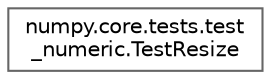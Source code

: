 digraph "Graphical Class Hierarchy"
{
 // LATEX_PDF_SIZE
  bgcolor="transparent";
  edge [fontname=Helvetica,fontsize=10,labelfontname=Helvetica,labelfontsize=10];
  node [fontname=Helvetica,fontsize=10,shape=box,height=0.2,width=0.4];
  rankdir="LR";
  Node0 [id="Node000000",label="numpy.core.tests.test\l_numeric.TestResize",height=0.2,width=0.4,color="grey40", fillcolor="white", style="filled",URL="$de/da7/classnumpy_1_1core_1_1tests_1_1test__numeric_1_1TestResize.html",tooltip=" "];
}
